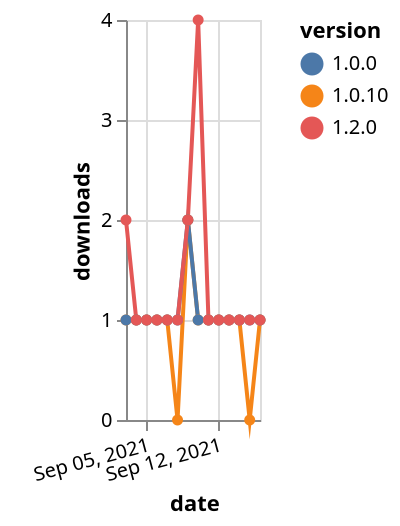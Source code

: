 {"$schema": "https://vega.github.io/schema/vega-lite/v5.json", "description": "A simple bar chart with embedded data.", "data": {"values": [{"date": "2021-09-03", "total": 128, "delta": 1, "version": "1.0.10"}, {"date": "2021-09-04", "total": 129, "delta": 1, "version": "1.0.10"}, {"date": "2021-09-05", "total": 130, "delta": 1, "version": "1.0.10"}, {"date": "2021-09-06", "total": 131, "delta": 1, "version": "1.0.10"}, {"date": "2021-09-07", "total": 132, "delta": 1, "version": "1.0.10"}, {"date": "2021-09-08", "total": 132, "delta": 0, "version": "1.0.10"}, {"date": "2021-09-09", "total": 134, "delta": 2, "version": "1.0.10"}, {"date": "2021-09-10", "total": 135, "delta": 1, "version": "1.0.10"}, {"date": "2021-09-11", "total": 136, "delta": 1, "version": "1.0.10"}, {"date": "2021-09-12", "total": 137, "delta": 1, "version": "1.0.10"}, {"date": "2021-09-13", "total": 138, "delta": 1, "version": "1.0.10"}, {"date": "2021-09-14", "total": 139, "delta": 1, "version": "1.0.10"}, {"date": "2021-09-15", "total": 139, "delta": 0, "version": "1.0.10"}, {"date": "2021-09-16", "total": 140, "delta": 1, "version": "1.0.10"}, {"date": "2021-09-03", "total": 143, "delta": 1, "version": "1.0.0"}, {"date": "2021-09-04", "total": 144, "delta": 1, "version": "1.0.0"}, {"date": "2021-09-05", "total": 145, "delta": 1, "version": "1.0.0"}, {"date": "2021-09-06", "total": 146, "delta": 1, "version": "1.0.0"}, {"date": "2021-09-07", "total": 147, "delta": 1, "version": "1.0.0"}, {"date": "2021-09-08", "total": 148, "delta": 1, "version": "1.0.0"}, {"date": "2021-09-09", "total": 150, "delta": 2, "version": "1.0.0"}, {"date": "2021-09-10", "total": 151, "delta": 1, "version": "1.0.0"}, {"date": "2021-09-11", "total": 152, "delta": 1, "version": "1.0.0"}, {"date": "2021-09-12", "total": 153, "delta": 1, "version": "1.0.0"}, {"date": "2021-09-13", "total": 154, "delta": 1, "version": "1.0.0"}, {"date": "2021-09-14", "total": 155, "delta": 1, "version": "1.0.0"}, {"date": "2021-09-15", "total": 156, "delta": 1, "version": "1.0.0"}, {"date": "2021-09-16", "total": 157, "delta": 1, "version": "1.0.0"}, {"date": "2021-09-03", "total": 126, "delta": 2, "version": "1.2.0"}, {"date": "2021-09-04", "total": 127, "delta": 1, "version": "1.2.0"}, {"date": "2021-09-05", "total": 128, "delta": 1, "version": "1.2.0"}, {"date": "2021-09-06", "total": 129, "delta": 1, "version": "1.2.0"}, {"date": "2021-09-07", "total": 130, "delta": 1, "version": "1.2.0"}, {"date": "2021-09-08", "total": 131, "delta": 1, "version": "1.2.0"}, {"date": "2021-09-09", "total": 133, "delta": 2, "version": "1.2.0"}, {"date": "2021-09-10", "total": 137, "delta": 4, "version": "1.2.0"}, {"date": "2021-09-11", "total": 138, "delta": 1, "version": "1.2.0"}, {"date": "2021-09-12", "total": 139, "delta": 1, "version": "1.2.0"}, {"date": "2021-09-13", "total": 140, "delta": 1, "version": "1.2.0"}, {"date": "2021-09-14", "total": 141, "delta": 1, "version": "1.2.0"}, {"date": "2021-09-15", "total": 142, "delta": 1, "version": "1.2.0"}, {"date": "2021-09-16", "total": 143, "delta": 1, "version": "1.2.0"}]}, "width": "container", "mark": {"type": "line", "point": {"filled": true}}, "encoding": {"x": {"field": "date", "type": "temporal", "timeUnit": "yearmonthdate", "title": "date", "axis": {"labelAngle": -15}}, "y": {"field": "delta", "type": "quantitative", "title": "downloads"}, "color": {"field": "version", "type": "nominal"}, "tooltip": {"field": "delta"}}}